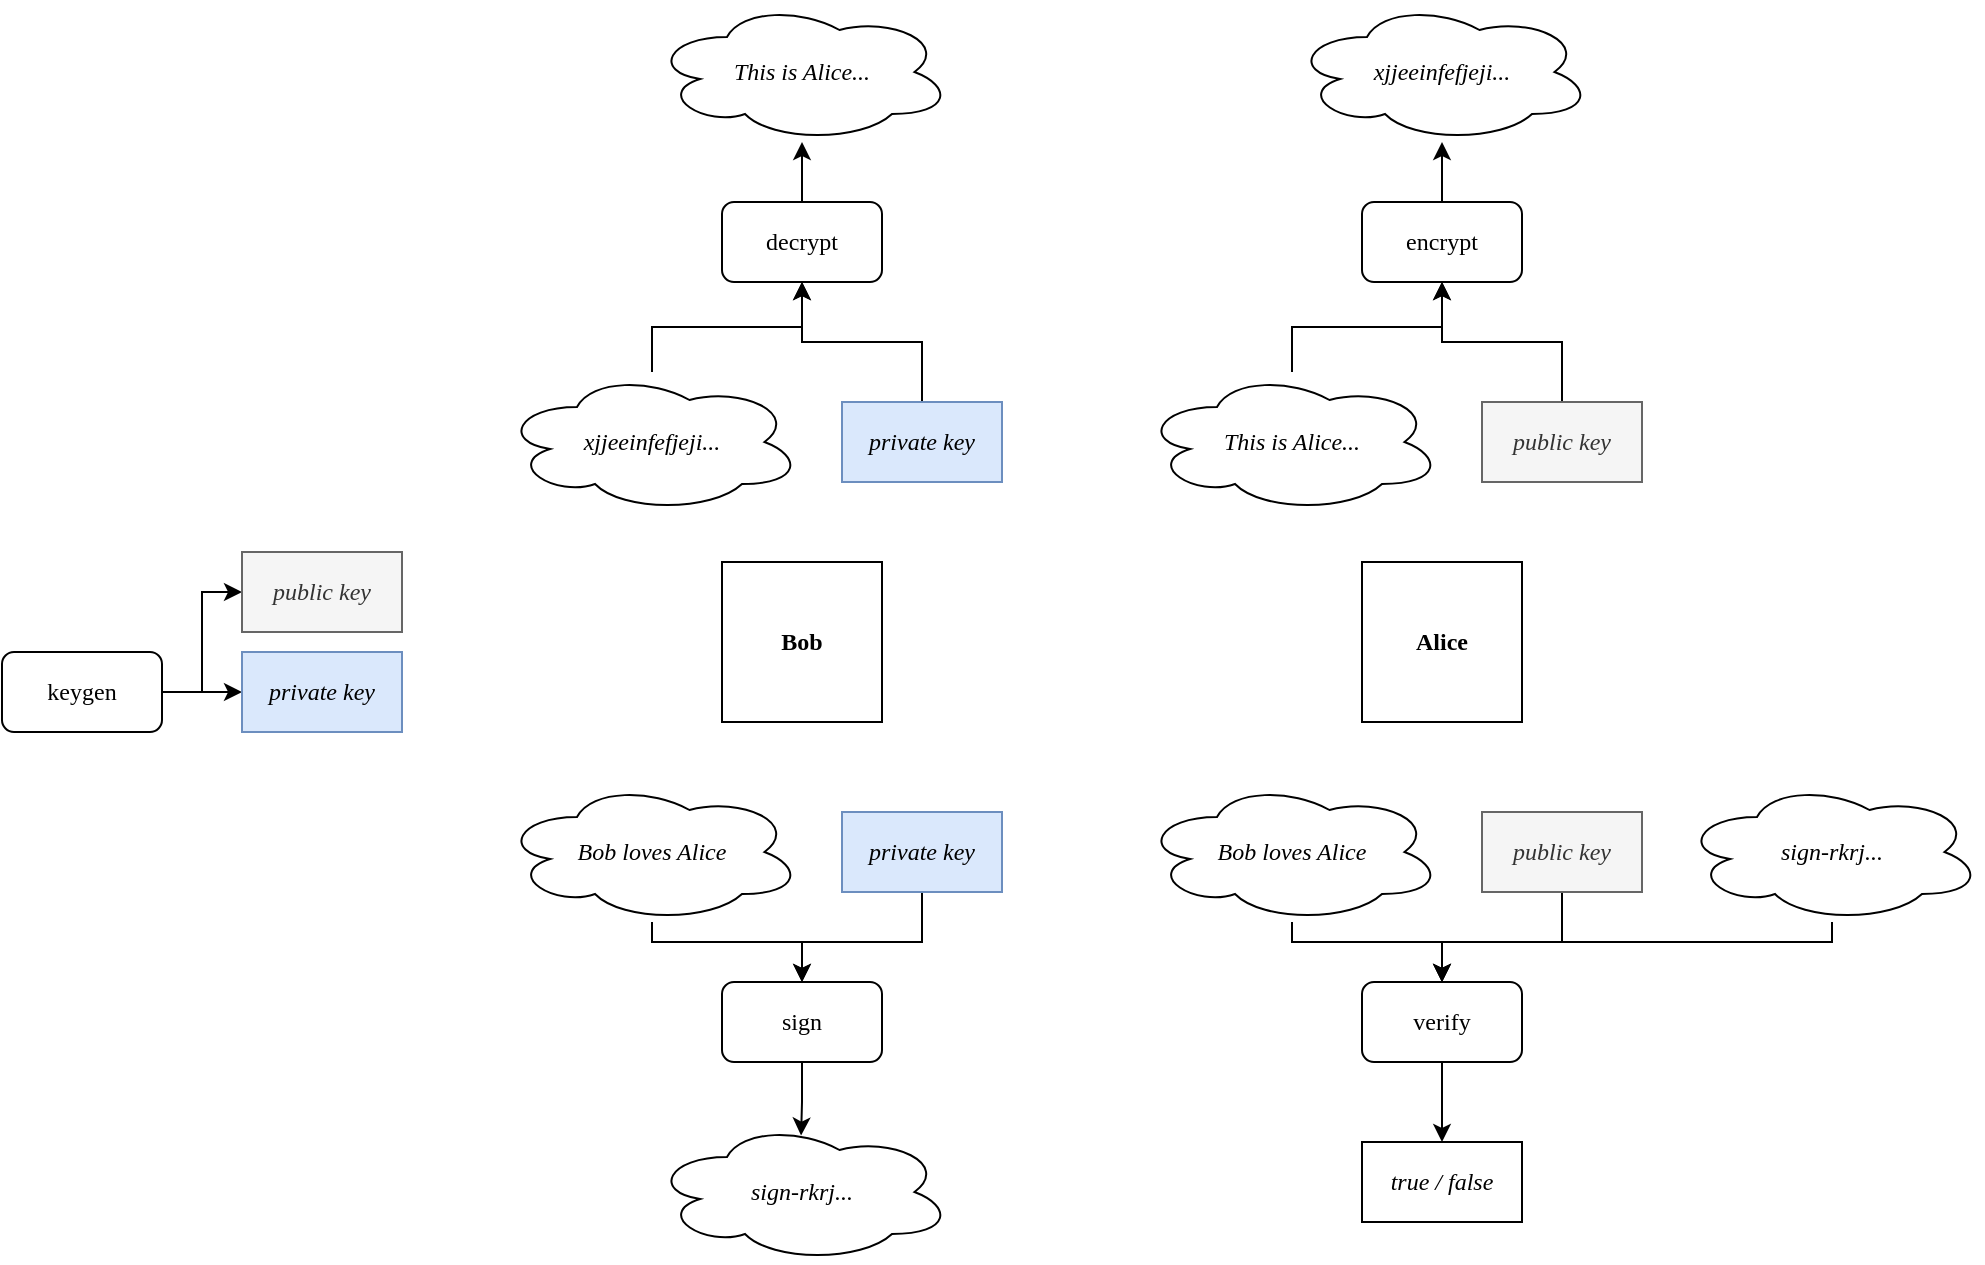 <mxfile version="21.6.5" type="github">
  <diagram name="第 1 页" id="UYDKinWvIqmGs2-xWUVX">
    <mxGraphModel dx="2087" dy="2052" grid="1" gridSize="10" guides="1" tooltips="1" connect="1" arrows="1" fold="1" page="1" pageScale="1" pageWidth="827" pageHeight="1169" math="0" shadow="0">
      <root>
        <mxCell id="0" />
        <mxCell id="1" parent="0" />
        <mxCell id="VpqchyBaENkn2THpSNFP-2" value="Bob" style="whiteSpace=wrap;html=1;aspect=fixed;fontFamily=Times New Roman;fontStyle=1" parent="1" vertex="1">
          <mxGeometry x="280" y="180" width="80" height="80" as="geometry" />
        </mxCell>
        <mxCell id="VpqchyBaENkn2THpSNFP-3" value="Alice" style="whiteSpace=wrap;html=1;aspect=fixed;fontFamily=Times New Roman;fontStyle=1" parent="1" vertex="1">
          <mxGeometry x="600" y="180" width="80" height="80" as="geometry" />
        </mxCell>
        <mxCell id="VpqchyBaENkn2THpSNFP-7" style="edgeStyle=orthogonalEdgeStyle;rounded=0;orthogonalLoop=1;jettySize=auto;html=1;" parent="1" source="VpqchyBaENkn2THpSNFP-4" target="VpqchyBaENkn2THpSNFP-6" edge="1">
          <mxGeometry relative="1" as="geometry" />
        </mxCell>
        <mxCell id="VpqchyBaENkn2THpSNFP-8" style="edgeStyle=orthogonalEdgeStyle;rounded=0;orthogonalLoop=1;jettySize=auto;html=1;entryX=0;entryY=0.5;entryDx=0;entryDy=0;" parent="1" source="VpqchyBaENkn2THpSNFP-4" target="VpqchyBaENkn2THpSNFP-5" edge="1">
          <mxGeometry relative="1" as="geometry" />
        </mxCell>
        <mxCell id="VpqchyBaENkn2THpSNFP-4" value="keygen" style="rounded=1;whiteSpace=wrap;html=1;fontFamily=Times New Roman;" parent="1" vertex="1">
          <mxGeometry x="-80" y="225" width="80" height="40" as="geometry" />
        </mxCell>
        <mxCell id="VpqchyBaENkn2THpSNFP-5" value="public key" style="rounded=0;whiteSpace=wrap;html=1;fontFamily=Times New Roman;fontStyle=2;fillColor=#f5f5f5;strokeColor=#666666;fontColor=#333333;" parent="1" vertex="1">
          <mxGeometry x="40" y="175" width="80" height="40" as="geometry" />
        </mxCell>
        <mxCell id="VpqchyBaENkn2THpSNFP-6" value="private key" style="rounded=0;whiteSpace=wrap;html=1;fontFamily=Times New Roman;fontStyle=2;fillColor=#dae8fc;strokeColor=#6c8ebf;" parent="1" vertex="1">
          <mxGeometry x="40" y="225" width="80" height="40" as="geometry" />
        </mxCell>
        <mxCell id="VpqchyBaENkn2THpSNFP-12" style="edgeStyle=orthogonalEdgeStyle;rounded=0;orthogonalLoop=1;jettySize=auto;html=1;" parent="1" source="VpqchyBaENkn2THpSNFP-9" target="VpqchyBaENkn2THpSNFP-10" edge="1">
          <mxGeometry relative="1" as="geometry" />
        </mxCell>
        <mxCell id="VpqchyBaENkn2THpSNFP-9" value="&lt;font face=&quot;Times New Roman&quot;&gt;This is Alice...&lt;/font&gt;" style="ellipse;shape=cloud;whiteSpace=wrap;html=1;fontStyle=2" parent="1" vertex="1">
          <mxGeometry x="490" y="85" width="150" height="70" as="geometry" />
        </mxCell>
        <mxCell id="VpqchyBaENkn2THpSNFP-15" style="edgeStyle=orthogonalEdgeStyle;rounded=0;orthogonalLoop=1;jettySize=auto;html=1;" parent="1" source="VpqchyBaENkn2THpSNFP-10" target="VpqchyBaENkn2THpSNFP-14" edge="1">
          <mxGeometry relative="1" as="geometry" />
        </mxCell>
        <mxCell id="VpqchyBaENkn2THpSNFP-10" value="encrypt" style="rounded=1;whiteSpace=wrap;html=1;fontFamily=Times New Roman;" parent="1" vertex="1">
          <mxGeometry x="600" width="80" height="40" as="geometry" />
        </mxCell>
        <mxCell id="VpqchyBaENkn2THpSNFP-13" style="edgeStyle=orthogonalEdgeStyle;rounded=0;orthogonalLoop=1;jettySize=auto;html=1;entryX=0.5;entryY=1;entryDx=0;entryDy=0;" parent="1" source="VpqchyBaENkn2THpSNFP-11" target="VpqchyBaENkn2THpSNFP-10" edge="1">
          <mxGeometry relative="1" as="geometry" />
        </mxCell>
        <mxCell id="VpqchyBaENkn2THpSNFP-11" value="public key" style="rounded=0;whiteSpace=wrap;html=1;fontFamily=Times New Roman;fontStyle=2;fillColor=#f5f5f5;strokeColor=#666666;fontColor=#333333;" parent="1" vertex="1">
          <mxGeometry x="660" y="100" width="80" height="40" as="geometry" />
        </mxCell>
        <mxCell id="VpqchyBaENkn2THpSNFP-14" value="&lt;font face=&quot;Times New Roman&quot;&gt;xjjeeinfefjeji...&lt;/font&gt;" style="ellipse;shape=cloud;whiteSpace=wrap;html=1;fontStyle=2" parent="1" vertex="1">
          <mxGeometry x="565" y="-100" width="150" height="70" as="geometry" />
        </mxCell>
        <mxCell id="VpqchyBaENkn2THpSNFP-16" style="edgeStyle=orthogonalEdgeStyle;rounded=0;orthogonalLoop=1;jettySize=auto;html=1;" parent="1" source="VpqchyBaENkn2THpSNFP-17" target="VpqchyBaENkn2THpSNFP-19" edge="1">
          <mxGeometry relative="1" as="geometry" />
        </mxCell>
        <mxCell id="VpqchyBaENkn2THpSNFP-17" value="&lt;font face=&quot;Times New Roman&quot;&gt;xjjeeinfefjeji...&lt;/font&gt;" style="ellipse;shape=cloud;whiteSpace=wrap;html=1;fontStyle=2" parent="1" vertex="1">
          <mxGeometry x="170" y="85" width="150" height="70" as="geometry" />
        </mxCell>
        <mxCell id="VpqchyBaENkn2THpSNFP-18" style="edgeStyle=orthogonalEdgeStyle;rounded=0;orthogonalLoop=1;jettySize=auto;html=1;" parent="1" source="VpqchyBaENkn2THpSNFP-19" target="VpqchyBaENkn2THpSNFP-22" edge="1">
          <mxGeometry relative="1" as="geometry" />
        </mxCell>
        <mxCell id="VpqchyBaENkn2THpSNFP-19" value="decrypt" style="rounded=1;whiteSpace=wrap;html=1;fontFamily=Times New Roman;" parent="1" vertex="1">
          <mxGeometry x="280" width="80" height="40" as="geometry" />
        </mxCell>
        <mxCell id="VpqchyBaENkn2THpSNFP-20" style="edgeStyle=orthogonalEdgeStyle;rounded=0;orthogonalLoop=1;jettySize=auto;html=1;entryX=0.5;entryY=1;entryDx=0;entryDy=0;" parent="1" source="VpqchyBaENkn2THpSNFP-21" target="VpqchyBaENkn2THpSNFP-19" edge="1">
          <mxGeometry relative="1" as="geometry" />
        </mxCell>
        <mxCell id="VpqchyBaENkn2THpSNFP-21" value="private key" style="rounded=0;whiteSpace=wrap;html=1;fontFamily=Times New Roman;fontStyle=2;fillColor=#dae8fc;strokeColor=#6c8ebf;" parent="1" vertex="1">
          <mxGeometry x="340" y="100" width="80" height="40" as="geometry" />
        </mxCell>
        <mxCell id="VpqchyBaENkn2THpSNFP-22" value="&lt;font face=&quot;Times New Roman&quot;&gt;This is Alice...&lt;/font&gt;" style="ellipse;shape=cloud;whiteSpace=wrap;html=1;fontStyle=2" parent="1" vertex="1">
          <mxGeometry x="245" y="-100" width="150" height="70" as="geometry" />
        </mxCell>
        <mxCell id="VpqchyBaENkn2THpSNFP-30" style="edgeStyle=orthogonalEdgeStyle;rounded=0;orthogonalLoop=1;jettySize=auto;html=1;entryX=0.497;entryY=0.097;entryDx=0;entryDy=0;entryPerimeter=0;" parent="1" source="VpqchyBaENkn2THpSNFP-23" target="VpqchyBaENkn2THpSNFP-29" edge="1">
          <mxGeometry relative="1" as="geometry" />
        </mxCell>
        <mxCell id="VpqchyBaENkn2THpSNFP-23" value="sign" style="rounded=1;whiteSpace=wrap;html=1;fontFamily=Times New Roman;" parent="1" vertex="1">
          <mxGeometry x="280" y="390" width="80" height="40" as="geometry" />
        </mxCell>
        <mxCell id="VpqchyBaENkn2THpSNFP-27" style="edgeStyle=orthogonalEdgeStyle;rounded=0;orthogonalLoop=1;jettySize=auto;html=1;entryX=0.5;entryY=0;entryDx=0;entryDy=0;" parent="1" source="VpqchyBaENkn2THpSNFP-25" target="VpqchyBaENkn2THpSNFP-23" edge="1">
          <mxGeometry relative="1" as="geometry">
            <Array as="points">
              <mxPoint x="245" y="370" />
              <mxPoint x="320" y="370" />
            </Array>
          </mxGeometry>
        </mxCell>
        <mxCell id="VpqchyBaENkn2THpSNFP-25" value="&lt;font face=&quot;Times New Roman&quot;&gt;Bob loves Alice&lt;/font&gt;" style="ellipse;shape=cloud;whiteSpace=wrap;html=1;fontStyle=2" parent="1" vertex="1">
          <mxGeometry x="170" y="290" width="150" height="70" as="geometry" />
        </mxCell>
        <mxCell id="VpqchyBaENkn2THpSNFP-28" style="edgeStyle=orthogonalEdgeStyle;rounded=0;orthogonalLoop=1;jettySize=auto;html=1;" parent="1" source="VpqchyBaENkn2THpSNFP-26" edge="1">
          <mxGeometry relative="1" as="geometry">
            <mxPoint x="320" y="390" as="targetPoint" />
            <Array as="points">
              <mxPoint x="380" y="370" />
              <mxPoint x="320" y="370" />
            </Array>
          </mxGeometry>
        </mxCell>
        <mxCell id="VpqchyBaENkn2THpSNFP-26" value="private key" style="rounded=0;whiteSpace=wrap;html=1;fontFamily=Times New Roman;fontStyle=2;fillColor=#dae8fc;strokeColor=#6c8ebf;" parent="1" vertex="1">
          <mxGeometry x="340" y="305" width="80" height="40" as="geometry" />
        </mxCell>
        <mxCell id="VpqchyBaENkn2THpSNFP-29" value="&lt;font face=&quot;Times New Roman&quot;&gt;sign-rkrj...&lt;/font&gt;" style="ellipse;shape=cloud;whiteSpace=wrap;html=1;fontStyle=2" parent="1" vertex="1">
          <mxGeometry x="245" y="460" width="150" height="70" as="geometry" />
        </mxCell>
        <mxCell id="VpqchyBaENkn2THpSNFP-39" style="edgeStyle=orthogonalEdgeStyle;rounded=0;orthogonalLoop=1;jettySize=auto;html=1;entryX=0.5;entryY=0;entryDx=0;entryDy=0;" parent="1" source="VpqchyBaENkn2THpSNFP-32" target="VpqchyBaENkn2THpSNFP-38" edge="1">
          <mxGeometry relative="1" as="geometry" />
        </mxCell>
        <mxCell id="VpqchyBaENkn2THpSNFP-32" value="verify" style="rounded=1;whiteSpace=wrap;html=1;fontFamily=Times New Roman;" parent="1" vertex="1">
          <mxGeometry x="600" y="390" width="80" height="40" as="geometry" />
        </mxCell>
        <mxCell id="VpqchyBaENkn2THpSNFP-33" style="edgeStyle=orthogonalEdgeStyle;rounded=0;orthogonalLoop=1;jettySize=auto;html=1;entryX=0.5;entryY=0;entryDx=0;entryDy=0;" parent="1" source="VpqchyBaENkn2THpSNFP-34" target="VpqchyBaENkn2THpSNFP-32" edge="1">
          <mxGeometry relative="1" as="geometry">
            <Array as="points">
              <mxPoint x="565" y="370" />
              <mxPoint x="640" y="370" />
            </Array>
          </mxGeometry>
        </mxCell>
        <mxCell id="VpqchyBaENkn2THpSNFP-34" value="&lt;font face=&quot;Times New Roman&quot;&gt;Bob loves Alice&lt;/font&gt;" style="ellipse;shape=cloud;whiteSpace=wrap;html=1;fontStyle=2" parent="1" vertex="1">
          <mxGeometry x="490" y="290" width="150" height="70" as="geometry" />
        </mxCell>
        <mxCell id="VpqchyBaENkn2THpSNFP-35" style="edgeStyle=orthogonalEdgeStyle;rounded=0;orthogonalLoop=1;jettySize=auto;html=1;" parent="1" source="VpqchyBaENkn2THpSNFP-36" edge="1">
          <mxGeometry relative="1" as="geometry">
            <mxPoint x="640" y="390" as="targetPoint" />
            <Array as="points">
              <mxPoint x="700" y="370" />
              <mxPoint x="640" y="370" />
            </Array>
          </mxGeometry>
        </mxCell>
        <mxCell id="VpqchyBaENkn2THpSNFP-36" value="public key" style="rounded=0;whiteSpace=wrap;html=1;fontFamily=Times New Roman;fontStyle=2;fillColor=#f5f5f5;strokeColor=#666666;fontColor=#333333;" parent="1" vertex="1">
          <mxGeometry x="660" y="305" width="80" height="40" as="geometry" />
        </mxCell>
        <mxCell id="VpqchyBaENkn2THpSNFP-40" style="edgeStyle=orthogonalEdgeStyle;rounded=0;orthogonalLoop=1;jettySize=auto;html=1;" parent="1" source="VpqchyBaENkn2THpSNFP-37" target="VpqchyBaENkn2THpSNFP-32" edge="1">
          <mxGeometry relative="1" as="geometry">
            <Array as="points">
              <mxPoint x="835" y="370" />
              <mxPoint x="640" y="370" />
            </Array>
          </mxGeometry>
        </mxCell>
        <mxCell id="VpqchyBaENkn2THpSNFP-37" value="&lt;font face=&quot;Times New Roman&quot;&gt;sign-rkrj...&lt;/font&gt;" style="ellipse;shape=cloud;whiteSpace=wrap;html=1;fontStyle=2" parent="1" vertex="1">
          <mxGeometry x="760" y="290" width="150" height="70" as="geometry" />
        </mxCell>
        <mxCell id="VpqchyBaENkn2THpSNFP-38" value="true / false" style="rounded=0;whiteSpace=wrap;html=1;fontFamily=Times New Roman;fontStyle=2;" parent="1" vertex="1">
          <mxGeometry x="600" y="470" width="80" height="40" as="geometry" />
        </mxCell>
      </root>
    </mxGraphModel>
  </diagram>
</mxfile>
